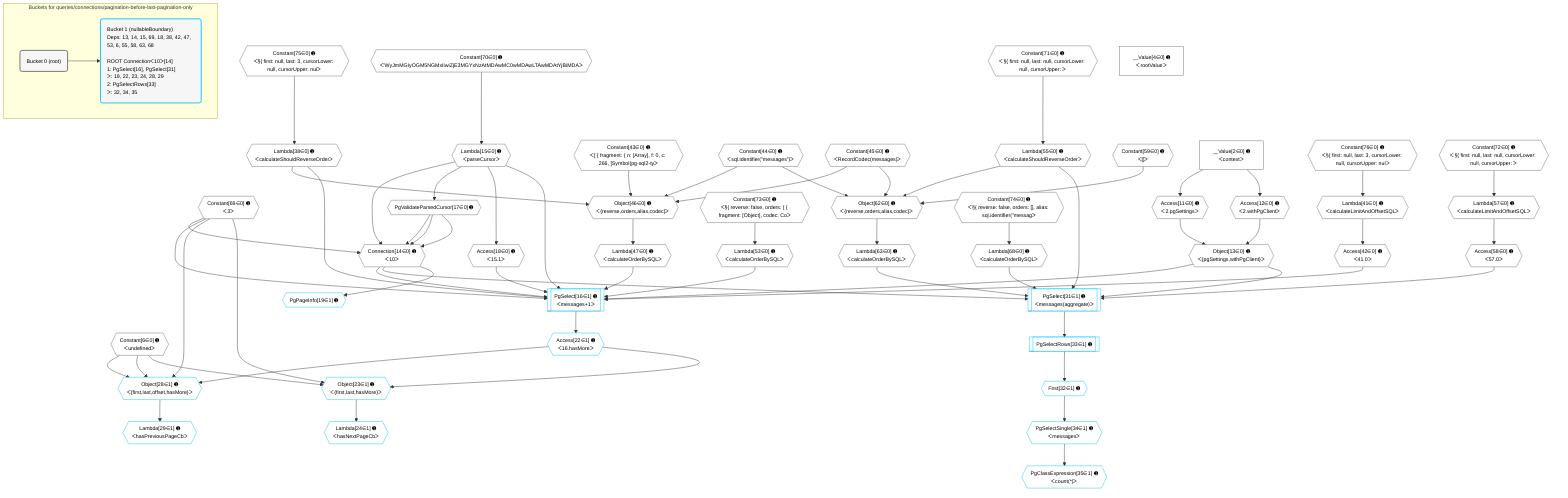 %%{init: {'themeVariables': { 'fontSize': '12px'}}}%%
graph TD
    classDef path fill:#eee,stroke:#000,color:#000
    classDef plan fill:#fff,stroke-width:1px,color:#000
    classDef itemplan fill:#fff,stroke-width:2px,color:#000
    classDef unbatchedplan fill:#dff,stroke-width:1px,color:#000
    classDef sideeffectplan fill:#fcc,stroke-width:2px,color:#000
    classDef bucket fill:#f6f6f6,color:#000,stroke-width:2px,text-align:left


    %% plan dependencies
    Connection14{{"Connection[14∈0] ➊<br />ᐸ10ᐳ"}}:::plan
    Constant69{{"Constant[69∈0] ➊<br />ᐸ3ᐳ"}}:::plan
    Lambda15{{"Lambda[15∈0] ➊<br />ᐸparseCursorᐳ"}}:::plan
    PgValidateParsedCursor17{{"PgValidateParsedCursor[17∈0] ➊"}}:::plan
    Constant69 & Lambda15 & PgValidateParsedCursor17 & PgValidateParsedCursor17 & PgValidateParsedCursor17 --> Connection14
    Object46{{"Object[46∈0] ➊<br />ᐸ{reverse,orders,alias,codec}ᐳ"}}:::plan
    Lambda38{{"Lambda[38∈0] ➊<br />ᐸcalculateShouldReverseOrderᐳ"}}:::plan
    Constant43{{"Constant[43∈0] ➊<br />ᐸ[ { fragment: { n: [Array], f: 0, c: 266, [Symbol(pg-sql2-tyᐳ"}}:::plan
    Constant44{{"Constant[44∈0] ➊<br />ᐸsql.identifier(”messages”)ᐳ"}}:::plan
    Constant45{{"Constant[45∈0] ➊<br />ᐸRecordCodec(messages)ᐳ"}}:::plan
    Lambda38 & Constant43 & Constant44 & Constant45 --> Object46
    Object62{{"Object[62∈0] ➊<br />ᐸ{reverse,orders,alias,codec}ᐳ"}}:::plan
    Lambda55{{"Lambda[55∈0] ➊<br />ᐸcalculateShouldReverseOrderᐳ"}}:::plan
    Constant59{{"Constant[59∈0] ➊<br />ᐸ[]ᐳ"}}:::plan
    Lambda55 & Constant59 & Constant44 & Constant45 --> Object62
    Object13{{"Object[13∈0] ➊<br />ᐸ{pgSettings,withPgClient}ᐳ"}}:::plan
    Access11{{"Access[11∈0] ➊<br />ᐸ2.pgSettingsᐳ"}}:::plan
    Access12{{"Access[12∈0] ➊<br />ᐸ2.withPgClientᐳ"}}:::plan
    Access11 & Access12 --> Object13
    __Value2["__Value[2∈0] ➊<br />ᐸcontextᐳ"]:::plan
    __Value2 --> Access11
    __Value2 --> Access12
    Constant70{{"Constant[70∈0] ➊<br />ᐸ'WyJmMGIyOGM5NGMxIiwiZjE3MGYxNzAtMDAwMC0wMDAwLTAwMDAtYjBiMDAᐳ"}}:::plan
    Constant70 --> Lambda15
    Lambda15 --> PgValidateParsedCursor17
    Access18{{"Access[18∈0] ➊<br />ᐸ15.1ᐳ"}}:::plan
    Lambda15 --> Access18
    Constant75{{"Constant[75∈0] ➊<br />ᐸ§{ first: null, last: 3, cursorLower: null, cursorUpper: nulᐳ"}}:::plan
    Constant75 --> Lambda38
    Lambda41{{"Lambda[41∈0] ➊<br />ᐸcalculateLimitAndOffsetSQLᐳ"}}:::plan
    Constant76{{"Constant[76∈0] ➊<br />ᐸ§{ first: null, last: 3, cursorLower: null, cursorUpper: nulᐳ"}}:::plan
    Constant76 --> Lambda41
    Access42{{"Access[42∈0] ➊<br />ᐸ41.0ᐳ"}}:::plan
    Lambda41 --> Access42
    Lambda47{{"Lambda[47∈0] ➊<br />ᐸcalculateOrderBySQLᐳ"}}:::plan
    Object46 --> Lambda47
    Lambda53{{"Lambda[53∈0] ➊<br />ᐸcalculateOrderBySQLᐳ"}}:::plan
    Constant73{{"Constant[73∈0] ➊<br />ᐸ§{ reverse: false, orders: [ { fragment: [Object], codec: Coᐳ"}}:::plan
    Constant73 --> Lambda53
    Constant71{{"Constant[71∈0] ➊<br />ᐸ§{ first: null, last: null, cursorLower: null, cursorUpper: ᐳ"}}:::plan
    Constant71 --> Lambda55
    Lambda57{{"Lambda[57∈0] ➊<br />ᐸcalculateLimitAndOffsetSQLᐳ"}}:::plan
    Constant72{{"Constant[72∈0] ➊<br />ᐸ§{ first: null, last: null, cursorLower: null, cursorUpper: ᐳ"}}:::plan
    Constant72 --> Lambda57
    Access58{{"Access[58∈0] ➊<br />ᐸ57.0ᐳ"}}:::plan
    Lambda57 --> Access58
    Lambda63{{"Lambda[63∈0] ➊<br />ᐸcalculateOrderBySQLᐳ"}}:::plan
    Object62 --> Lambda63
    Lambda68{{"Lambda[68∈0] ➊<br />ᐸcalculateOrderBySQLᐳ"}}:::plan
    Constant74{{"Constant[74∈0] ➊<br />ᐸ§{ reverse: false, orders: [], alias: sql.identifier(”messagᐳ"}}:::plan
    Constant74 --> Lambda68
    __Value4["__Value[4∈0] ➊<br />ᐸrootValueᐳ"]:::plan
    Constant6{{"Constant[6∈0] ➊<br />ᐸundefinedᐳ"}}:::plan
    PgSelect16[["PgSelect[16∈1] ➊<br />ᐸmessages+1ᐳ"]]:::plan
    Object13 & Connection14 & Lambda15 & Constant69 & Access18 & Lambda38 & Access42 & Lambda47 & Lambda53 --> PgSelect16
    PgSelect31[["PgSelect[31∈1] ➊<br />ᐸmessages(aggregate)ᐳ"]]:::plan
    Object13 & Connection14 & Lambda55 & Access58 & Lambda63 & Lambda68 --> PgSelect31
    Object28{{"Object[28∈1] ➊<br />ᐸ{first,last,offset,hasMore}ᐳ"}}:::plan
    Access22{{"Access[22∈1] ➊<br />ᐸ16.hasMoreᐳ"}}:::plan
    Constant6 & Constant69 & Constant6 & Access22 --> Object28
    Object23{{"Object[23∈1] ➊<br />ᐸ{first,last,hasMore}ᐳ"}}:::plan
    Constant6 & Constant69 & Access22 --> Object23
    PgPageInfo19{{"PgPageInfo[19∈1] ➊"}}:::plan
    Connection14 --> PgPageInfo19
    PgSelect16 --> Access22
    Lambda24{{"Lambda[24∈1] ➊<br />ᐸhasNextPageCbᐳ"}}:::plan
    Object23 --> Lambda24
    Lambda29{{"Lambda[29∈1] ➊<br />ᐸhasPreviousPageCbᐳ"}}:::plan
    Object28 --> Lambda29
    First32{{"First[32∈1] ➊"}}:::plan
    PgSelectRows33[["PgSelectRows[33∈1] ➊"]]:::plan
    PgSelectRows33 --> First32
    PgSelect31 --> PgSelectRows33
    PgSelectSingle34{{"PgSelectSingle[34∈1] ➊<br />ᐸmessagesᐳ"}}:::plan
    First32 --> PgSelectSingle34
    PgClassExpression35{{"PgClassExpression[35∈1] ➊<br />ᐸcount(*)ᐳ"}}:::plan
    PgSelectSingle34 --> PgClassExpression35

    %% define steps

    subgraph "Buckets for queries/connections/pagination-before-last-pagination-only"
    Bucket0("Bucket 0 (root)"):::bucket
    classDef bucket0 stroke:#696969
    class Bucket0,__Value2,__Value4,Constant6,Access11,Access12,Object13,Connection14,Lambda15,PgValidateParsedCursor17,Access18,Lambda38,Lambda41,Access42,Constant43,Constant44,Constant45,Object46,Lambda47,Lambda53,Lambda55,Lambda57,Access58,Constant59,Object62,Lambda63,Lambda68,Constant69,Constant70,Constant71,Constant72,Constant73,Constant74,Constant75,Constant76 bucket0
    Bucket1("Bucket 1 (nullableBoundary)<br />Deps: 13, 14, 15, 69, 18, 38, 42, 47, 53, 6, 55, 58, 63, 68<br /><br />ROOT Connectionᐸ10ᐳ[14]<br />1: PgSelect[16], PgSelect[31]<br />ᐳ: 19, 22, 23, 24, 28, 29<br />2: PgSelectRows[33]<br />ᐳ: 32, 34, 35"):::bucket
    classDef bucket1 stroke:#00bfff
    class Bucket1,PgSelect16,PgPageInfo19,Access22,Object23,Lambda24,Object28,Lambda29,PgSelect31,First32,PgSelectRows33,PgSelectSingle34,PgClassExpression35 bucket1
    Bucket0 --> Bucket1
    end